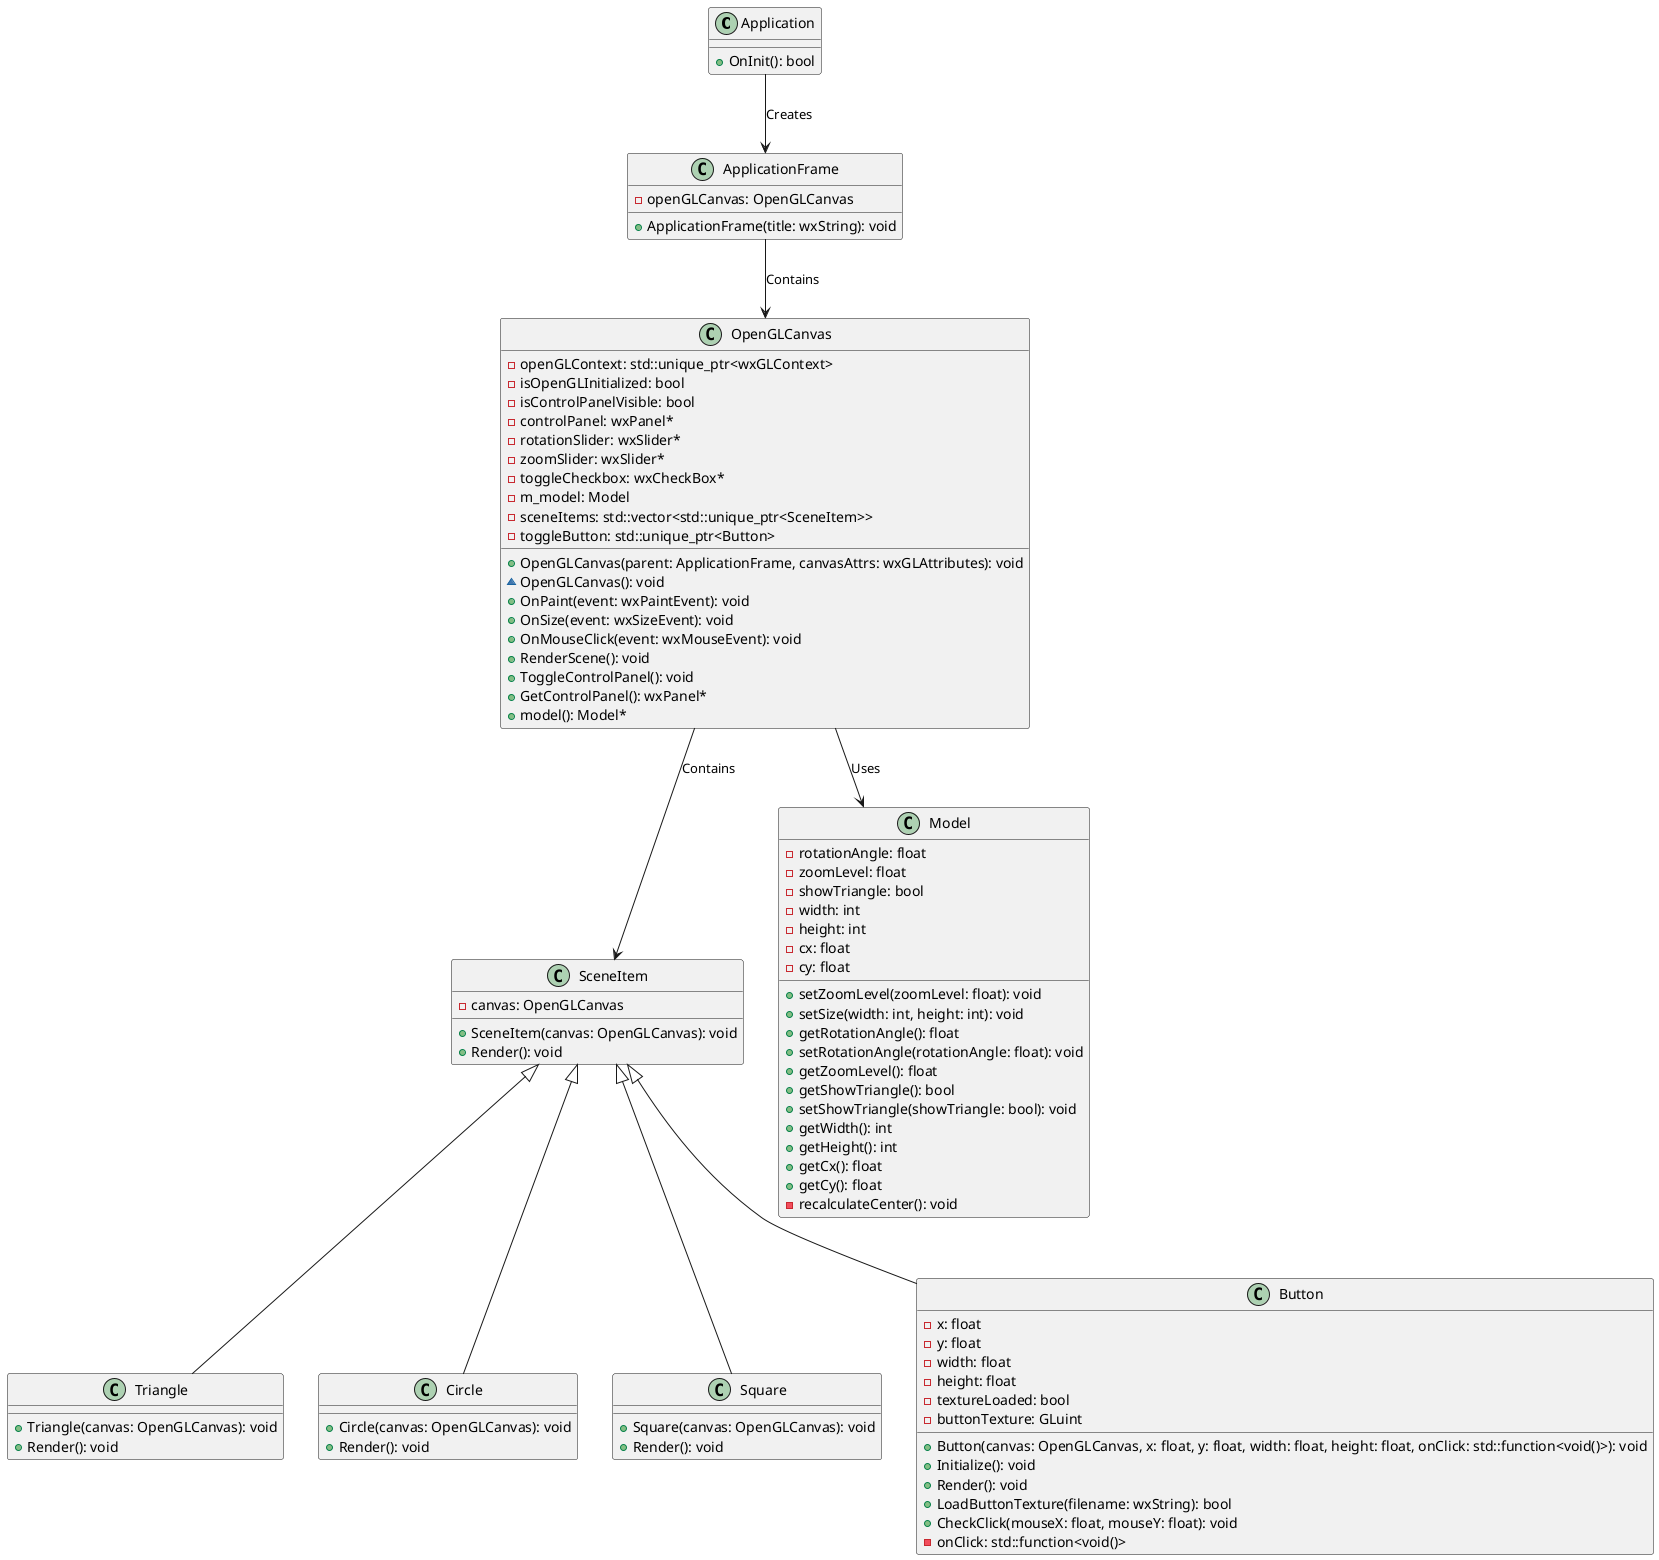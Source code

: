 @startuml
!define RECTANGLE class

RECTANGLE Application {
  +OnInit(): bool
}

RECTANGLE ApplicationFrame {
  +ApplicationFrame(title: wxString): void
  -openGLCanvas: OpenGLCanvas
}

RECTANGLE SceneItem {
  +SceneItem(canvas: OpenGLCanvas): void
  +Render(): void
  -canvas: OpenGLCanvas
}

RECTANGLE Triangle {
  +Triangle(canvas: OpenGLCanvas): void
  +Render(): void
}

RECTANGLE Circle {
  +Circle(canvas: OpenGLCanvas): void
  +Render(): void
}

RECTANGLE Square {
  +Square(canvas: OpenGLCanvas): void
  +Render(): void
}

RECTANGLE Button {
  +Button(canvas: OpenGLCanvas, x: float, y: float, width: float, height: float, onClick: std::function<void()>): void
  +Initialize(): void
  +Render(): void
  +LoadButtonTexture(filename: wxString): bool
  +CheckClick(mouseX: float, mouseY: float): void
  -x: float
  -y: float
  -width: float
  -height: float
  -onClick: std::function<void()>
  -textureLoaded: bool
  -buttonTexture: GLuint
}

RECTANGLE OpenGLCanvas {
  +OpenGLCanvas(parent: ApplicationFrame, canvasAttrs: wxGLAttributes): void
  ~OpenGLCanvas(): void
  +OnPaint(event: wxPaintEvent): void
  +OnSize(event: wxSizeEvent): void
  +OnMouseClick(event: wxMouseEvent): void
  +RenderScene(): void
  +ToggleControlPanel(): void
  +GetControlPanel(): wxPanel*
  +model(): Model*
  -openGLContext: std::unique_ptr<wxGLContext>
  -isOpenGLInitialized: bool
  -isControlPanelVisible: bool
  -controlPanel: wxPanel*
  -rotationSlider: wxSlider*
  -zoomSlider: wxSlider*
  -toggleCheckbox: wxCheckBox*
  -m_model: Model
  -sceneItems: std::vector<std::unique_ptr<SceneItem>>
  -toggleButton: std::unique_ptr<Button>
}

RECTANGLE Model {
  +setZoomLevel(zoomLevel: float): void
  +setSize(width: int, height: int): void
  +getRotationAngle(): float
  +setRotationAngle(rotationAngle: float): void
  +getZoomLevel(): float
  +getShowTriangle(): bool
  +setShowTriangle(showTriangle: bool): void
  +getWidth(): int
  +getHeight(): int
  +getCx(): float
  +getCy(): float
  -recalculateCenter(): void
  -rotationAngle: float
  -zoomLevel: float
  -showTriangle: bool
  -width: int
  -height: int
  -cx: float
  -cy: float
}

Application --> ApplicationFrame : Creates
ApplicationFrame --> OpenGLCanvas : Contains
OpenGLCanvas --> SceneItem : Contains
SceneItem <|-- Triangle
SceneItem <|-- Circle
SceneItem <|-- Square
SceneItem <|-- Button
OpenGLCanvas --> Model : Uses
@enduml